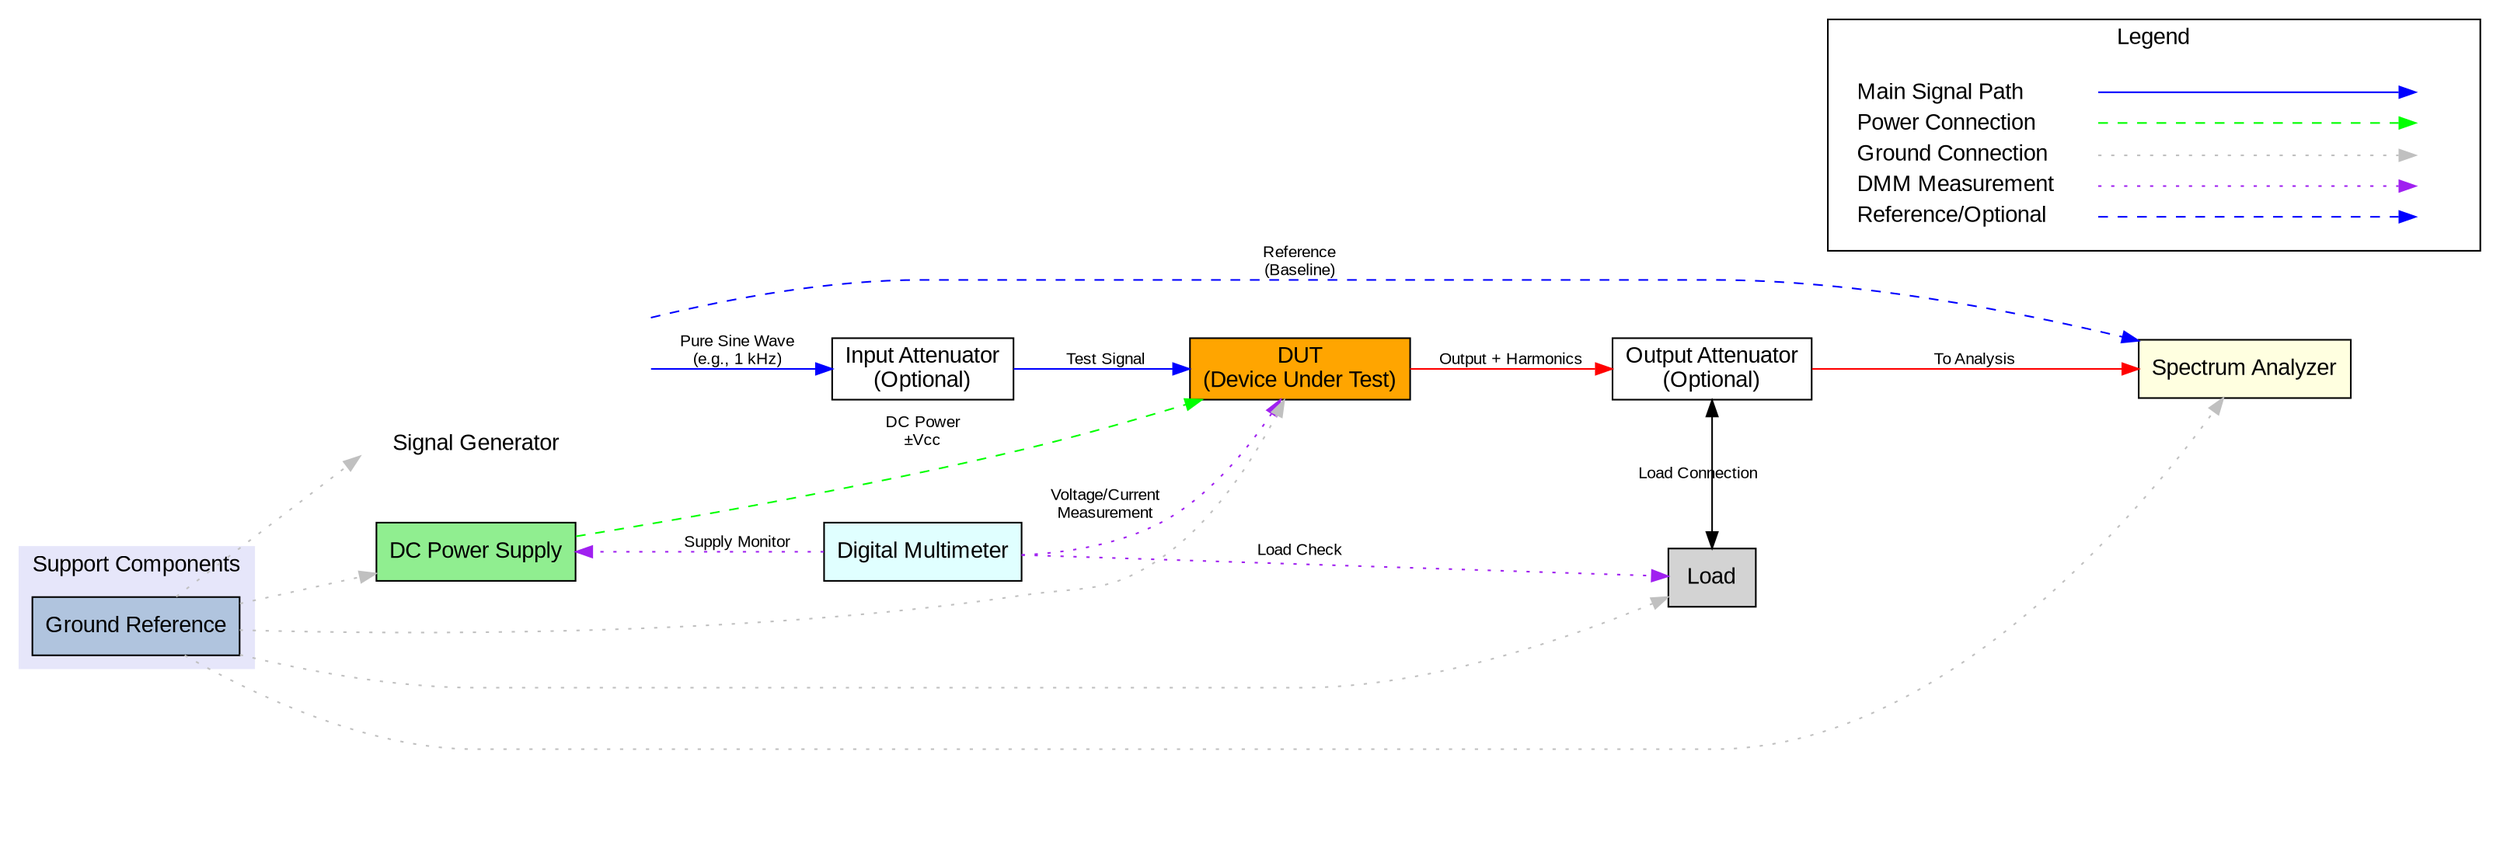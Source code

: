 digraph harmonic_distortion_test {
    // Graph settings
    rankdir=LR;
    node [shape=box, style=filled, fontname="Arial"];
    edge [fontname="Arial", fontsize=10];
    
    // Force ranking to organize layout - legend at top left
    {rank=source; legend_cluster;}
    {rank=same; signal_gen; power_supply;}
    {rank=same; input_atten; dmm;}
    {rank=same; dut;}
    {rank=same; output_atten; load;}
    {rank=sink; thd_analyzer;}
    
    // Legend subgraph - positioned at top left
    subgraph cluster_legend { 
        label = "Legend";
        fontname = "Arial";
        rankdir=TB;
        rank=source;
        node [shape=plaintext, style="", fillcolor=none];
        legend_cluster [style=invis]; // invisible node for ranking
        key [label=<<table border="0" cellpadding="2" cellspacing="0" cellborder="0">
            <tr><td align="left" port="i1" width="150">Main Signal Path</td></tr>
            <tr><td align="left" port="i2">Power Connection</td></tr>
            <tr><td align="left" port="i3">Ground Connection</td></tr>
            <tr><td align="left" port="i4">DMM Measurement</td></tr>
            <tr><td align="left" port="i5">Reference/Optional</td></tr>
            </table>>]
        key2 [label=<<table border="0" cellpadding="2" cellspacing="0" cellborder="0">
            <tr><td port="i1">&nbsp;</td></tr>
            <tr><td port="i2">&nbsp;</td></tr>
            <tr><td port="i3">&nbsp;</td></tr>
            <tr><td port="i4">&nbsp;</td></tr>
            <tr><td port="i5">&nbsp;</td></tr>
        </table>>]
        key:i1:e -> key2:i1:w [color=blue, penwidth=1]
        key:i2:e -> key2:i2:w [color=green, penwidth=1, style=dashed]
        key:i3:e -> key2:i3:w [color=gray, penwidth=1, style=dotted]
        key:i4:e -> key2:i4:w [color=purple, penwidth=1, style=dotted]
        key:i5:e -> key2:i5:w [color=blue, penwidth=1, style=dashed]
    }
    
    // Define node styles
    subgraph cluster_instruments {
        label="Test Instruments";
        style=filled;
        color=lightgray;

        signal_gen [shape=none, image="signal_generator.png", label="Signal Generator", labelloc=b, fixedsize=true, width=3.0, height=1.5, color=white]
        power_supply [label="DC Power Supply", fillcolor=lightgreen];
        thd_analyzer [label="Spectrum Analyzer", fillcolor=lightyellow];
        dmm [label="Digital Multimeter", fillcolor=lightcyan];
    }
    
    subgraph cluster_dut_section {
        label="Device Under Test Section";
        style=filled;
        color=lightpink;
        
        input_atten [label="Input Attenuator\n(Optional)", fillcolor=white];
        dut [label="DUT\n(Device Under Test)", fillcolor=orange];
        output_atten [label="Output Attenuator\n(Optional)", fillcolor=white];
        load [label="Load", fillcolor=lightgray];
    }
    
    subgraph cluster_support {
        label="Support Components";
        fontname="Arial";
        style=filled;
        color=lavender;
        
        ground [label="Ground Reference", fillcolor=lightsteelblue];
    }
    
    // === MAIN SIGNAL PATH (Left to Right) ===
    signal_gen -> input_atten [label="Pure Sine Wave\n(e.g., 1 kHz)", color=blue, penwidth=1, weight=10];
    input_atten -> dut [label="Test Signal", color=blue, penwidth=1, weight=10];
    dut -> output_atten [label="Output + Harmonics", color=red, penwidth=1, weight=10];
    output_atten -> thd_analyzer [label="To Analysis", color=red, penwidth=1, weight=10];
    
    // === SECONDARY CONNECTIONS ===
    // Power connection (vertical from top)
    power_supply -> dut [label="DC Power\n±Vcc", color=green, penwidth=1, style=dashed];
    
    // Load connection (downward from output)
    output_atten -> load [label="Load Connection", color=black, penwidth=1, dir=both];
    
    // DMM measurement connections
    dmm -> dut [label="Voltage/Current\nMeasurement", color=purple, penwidth=1, style=dotted];
    dmm -> power_supply [label="Supply Monitor", color=purple, penwidth=1, style=dotted];
    dmm -> load [label="Load Check", color=purple, penwidth=1, style=dotted];
    
    // Reference measurement path (bypass)
    signal_gen -> thd_analyzer [label="Reference\n(Baseline)", color=blue, penwidth=1, style=dashed];
    
    // === GROUND CONNECTIONS (Bottom level) ===
    ground -> signal_gen [style=dotted, color=gray, penwidth=1];
    ground -> dut [style=dotted, color=gray, penwidth=1];
    ground -> thd_analyzer [style=dotted, color=gray, penwidth=1];
    ground -> power_supply [style=dotted, color=gray, penwidth=1];
    ground -> load [style=dotted, color=gray, penwidth=1];
}
